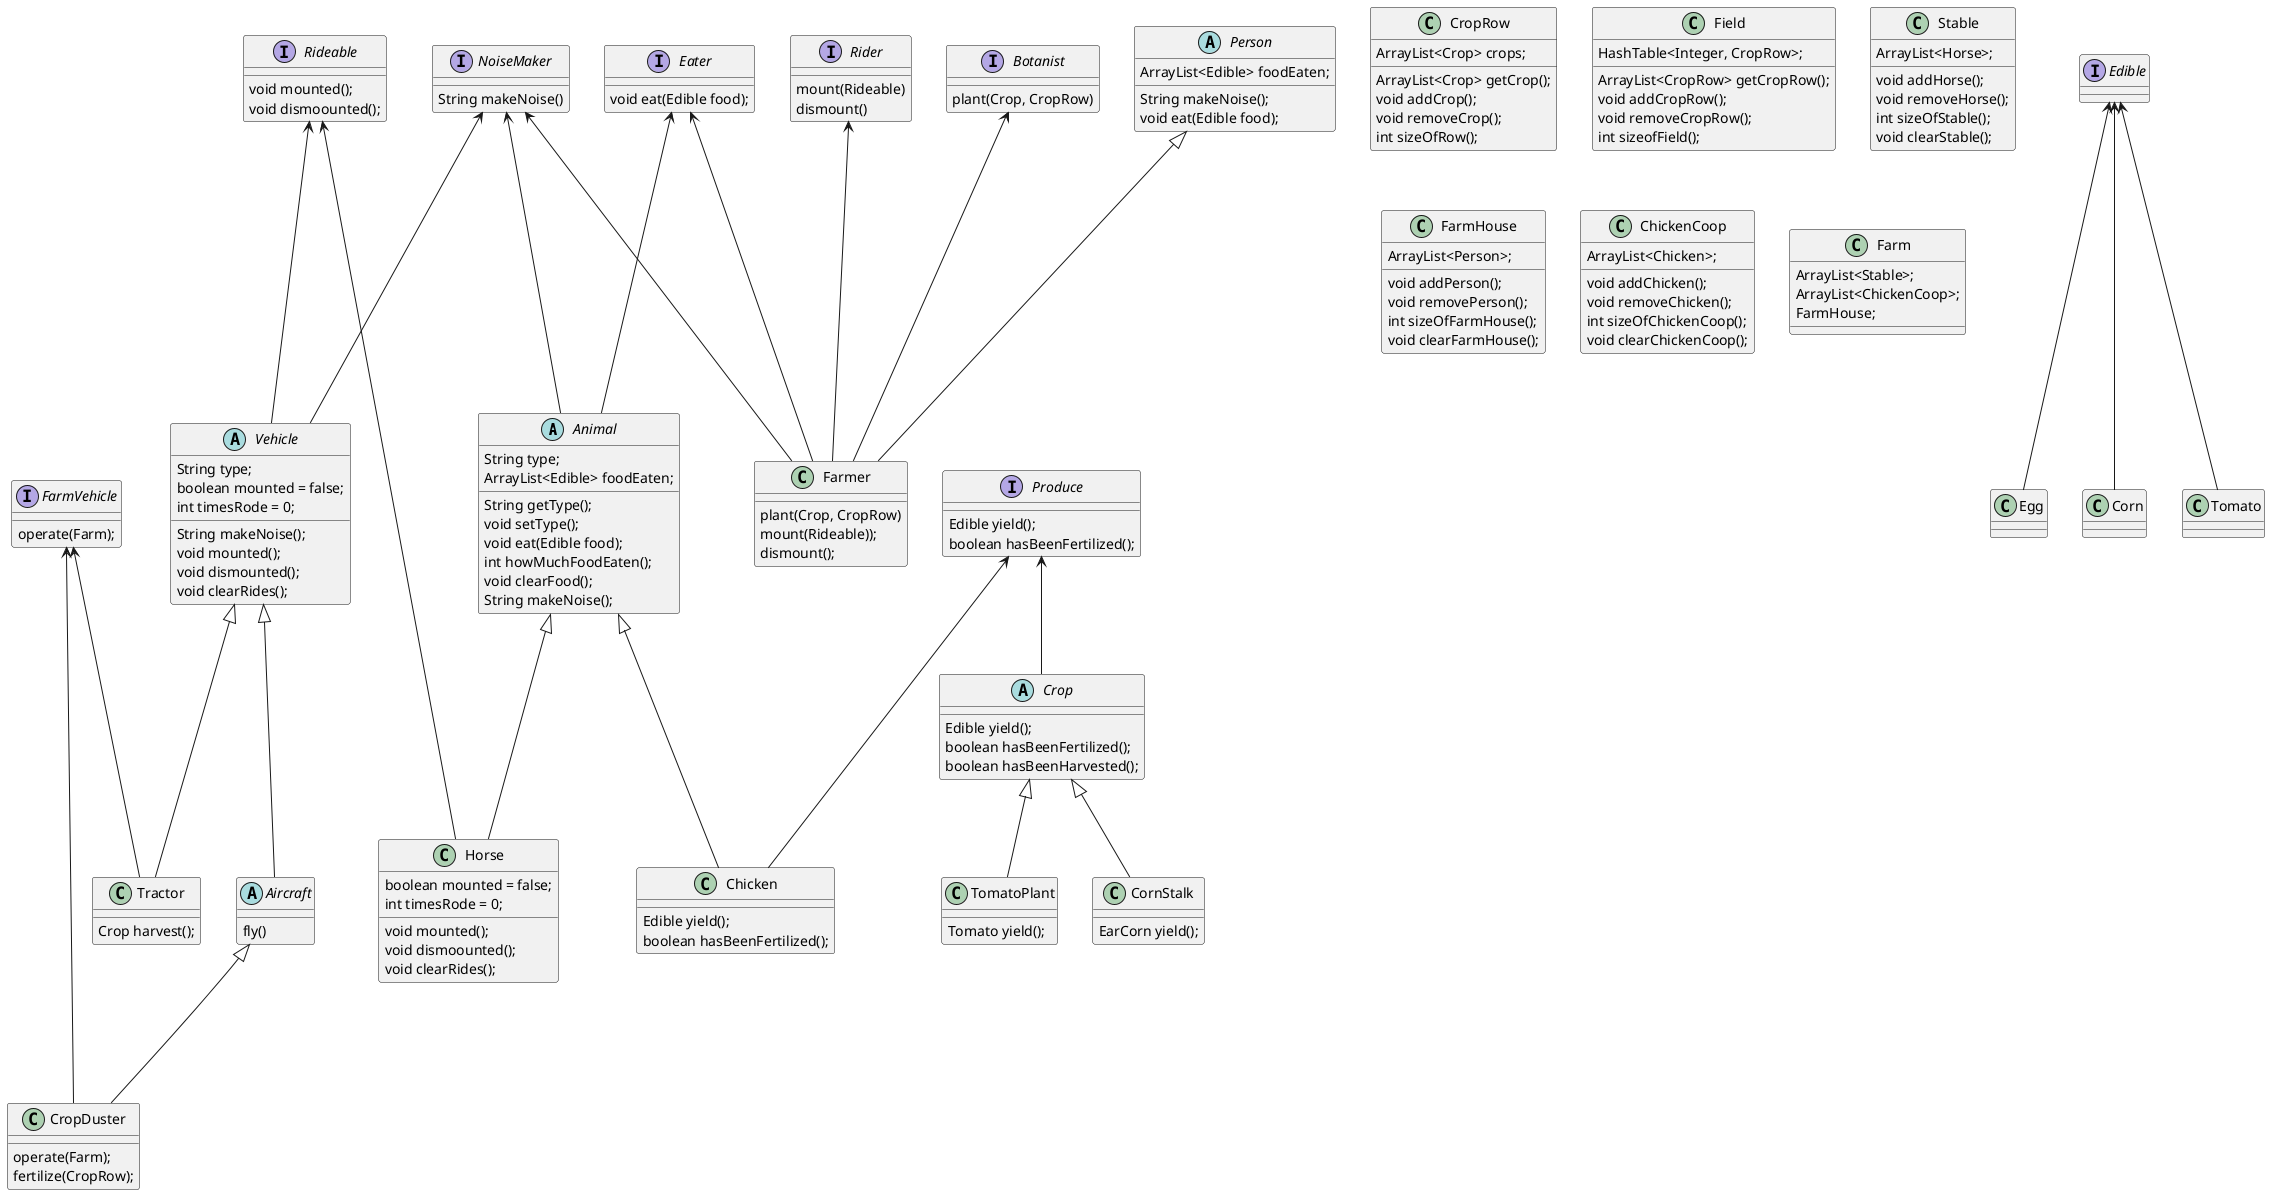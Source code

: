 @startuml

abstract class Animal {
String type;
ArrayList<Edible> foodEaten;

String getType();
void setType();
void eat(Edible food);
int howMuchFoodEaten();
void clearFood();
String makeNoise();
}

interface Edible {
}

interface Eater {
void eat(Edible food);
}

interface NoiseMaker {
String makeNoise()
}

interface Produce {
Edible yield();
boolean hasBeenFertilized();
}

abstract class Crop {
Edible yield();
boolean hasBeenFertilized();
boolean hasBeenHarvested();
}

class CornStalk {
EarCorn yield();
}

class TomatoPlant {
Tomato yield();
}

class Horse {
boolean mounted = false;
int timesRode = 0;

void mounted();
void dismoounted();
void clearRides();
}

class Chicken {
Edible yield();
boolean hasBeenFertilized();
}

class Egg {
}

interface Rideable {
void mounted();
void dismoounted();
}

interface Rider {
mount(Rideable)
dismount()
}

interface Botanist {
plant(Crop, CropRow)
}

class CropRow {
ArrayList<Crop> crops;

ArrayList<Crop> getCrop();
void addCrop();
void removeCrop();
int sizeOfRow();
}

class Field {
HashTable<Integer, CropRow>;

ArrayList<CropRow> getCropRow();
void addCropRow();
void removeCropRow();
int sizeofField();
}

abstract class Vehicle {
String type;
boolean mounted = false;
int timesRode = 0;

String makeNoise();
void mounted();
void dismounted();
void clearRides();
}

interface FarmVehicle {
operate(Farm);
}

class Tractor {
Crop harvest();
}

abstract class Aircraft {
fly()
}

class CropDuster {
operate(Farm);
fertilize(CropRow);
}

abstract class Person {
ArrayList<Edible> foodEaten;

String makeNoise();
void eat(Edible food);
}

class Farmer {
plant(Crop, CropRow)
mount(Rideable));
dismount();
}

class Stable {
ArrayList<Horse>;

void addHorse();
void removeHorse();
int sizeOfStable();
void clearStable();
}

class FarmHouse {
ArrayList<Person>;

void addPerson();
void removePerson();
int sizeOfFarmHouse();
void clearFarmHouse();
}

class ChickenCoop {
ArrayList<Chicken>;

void addChicken();
void removeChicken();
int sizeOfChickenCoop();
void clearChickenCoop();
}

class Farm {
ArrayList<Stable>;
ArrayList<ChickenCoop>;
FarmHouse;
}

class Corn {}

class Tomato {}


Eater <--- Animal
NoiseMaker <--- Animal

Animal <|--- Horse
Rideable <--- Horse

Animal <|--- Chicken
Produce <--- Chicken

NoiseMaker <--- Vehicle
Rideable <--- Vehicle

Vehicle <|--- Tractor
FarmVehicle <--- Tractor

Vehicle <|--- Aircraft

FarmVehicle <- CropDuster
Aircraft <|--- CropDuster

Edible <--- Egg
Edible <--- Tomato
Edible <--- Corn

Produce <-- Crop

Crop <|-- CornStalk

Crop <|-- TomatoPlant

Eater <- Farmer
NoiseMaker <--- Farmer
Person <|--- Farmer
Rider <--- Farmer
Botanist <--- Farmer


@enduml